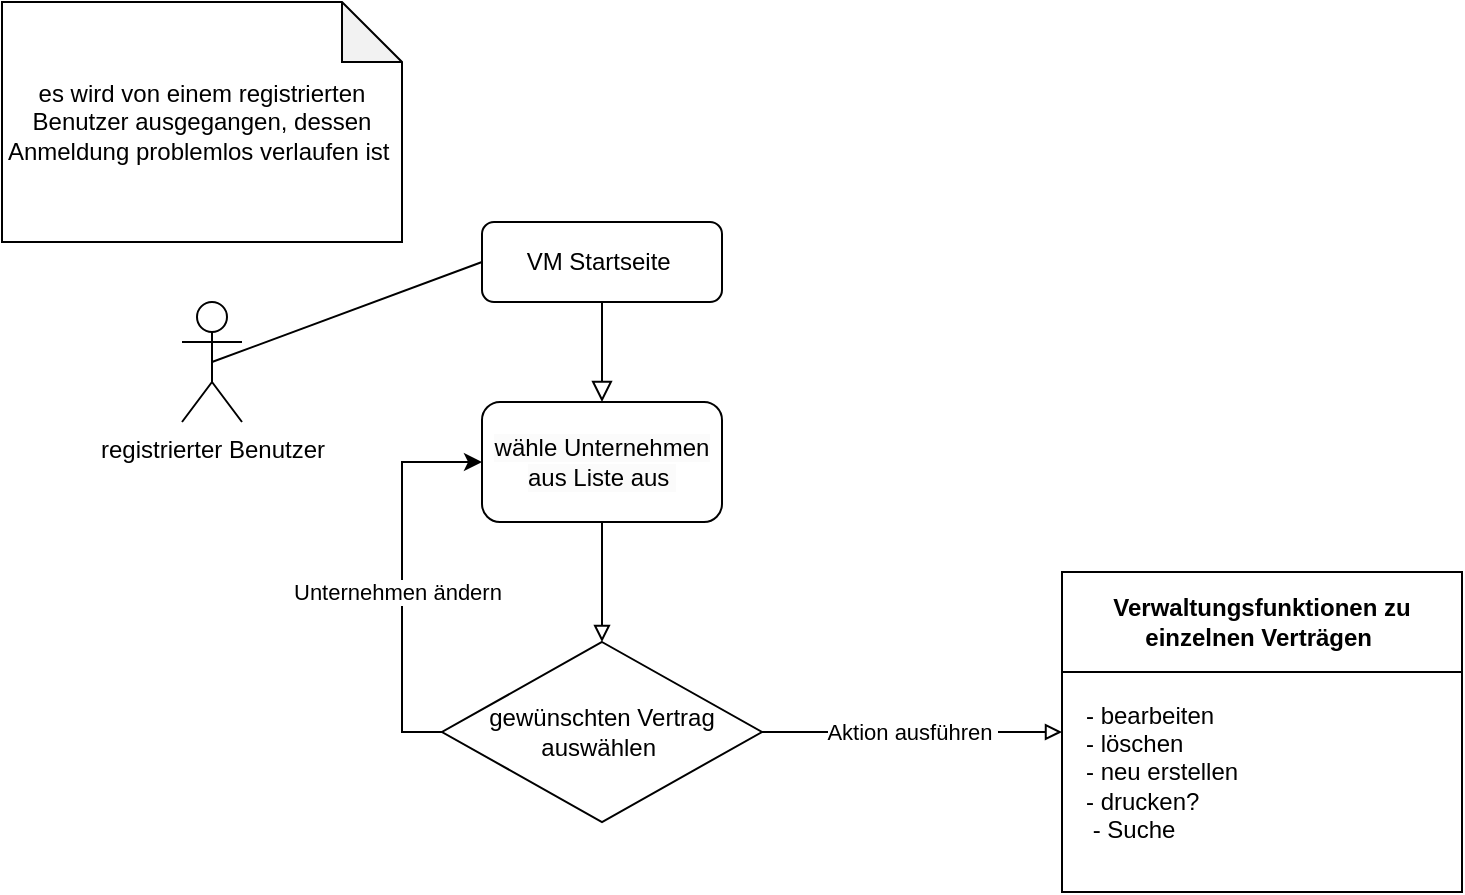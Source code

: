 <mxfile version="24.3.1" type="github">
  <diagram id="C5RBs43oDa-KdzZeNtuy" name="Page-1">
    <mxGraphModel dx="954" dy="652" grid="1" gridSize="10" guides="1" tooltips="1" connect="1" arrows="1" fold="1" page="1" pageScale="1" pageWidth="827" pageHeight="1169" math="0" shadow="0">
      <root>
        <mxCell id="WIyWlLk6GJQsqaUBKTNV-0" />
        <mxCell id="WIyWlLk6GJQsqaUBKTNV-1" parent="WIyWlLk6GJQsqaUBKTNV-0" />
        <mxCell id="WIyWlLk6GJQsqaUBKTNV-2" value="" style="rounded=0;html=1;jettySize=auto;orthogonalLoop=1;fontSize=11;endArrow=block;endFill=0;endSize=8;strokeWidth=1;shadow=0;labelBackgroundColor=none;edgeStyle=orthogonalEdgeStyle;entryX=0.5;entryY=0;entryDx=0;entryDy=0;" parent="WIyWlLk6GJQsqaUBKTNV-1" source="WIyWlLk6GJQsqaUBKTNV-3" target="dbAgIo4c6Hb7sSEYwWGR-1" edge="1">
          <mxGeometry relative="1" as="geometry">
            <mxPoint x="320" y="150" as="targetPoint" />
          </mxGeometry>
        </mxCell>
        <mxCell id="WIyWlLk6GJQsqaUBKTNV-3" value="VM Startseite&amp;nbsp;" style="rounded=1;whiteSpace=wrap;html=1;fontSize=12;glass=0;strokeWidth=1;shadow=0;" parent="WIyWlLk6GJQsqaUBKTNV-1" vertex="1">
          <mxGeometry x="260" y="130" width="120" height="40" as="geometry" />
        </mxCell>
        <mxCell id="dbAgIo4c6Hb7sSEYwWGR-0" value="es wird von einem registrierten Benutzer ausgegangen, dessen Anmeldung problemlos verlaufen ist&amp;nbsp;" style="shape=note;whiteSpace=wrap;html=1;backgroundOutline=1;darkOpacity=0.05;" vertex="1" parent="WIyWlLk6GJQsqaUBKTNV-1">
          <mxGeometry x="20" y="20" width="200" height="120" as="geometry" />
        </mxCell>
        <mxCell id="dbAgIo4c6Hb7sSEYwWGR-3" value="" style="edgeStyle=orthogonalEdgeStyle;rounded=0;orthogonalLoop=1;jettySize=auto;html=1;entryX=0.5;entryY=0;entryDx=0;entryDy=0;endArrow=block;endFill=0;" edge="1" parent="WIyWlLk6GJQsqaUBKTNV-1" source="dbAgIo4c6Hb7sSEYwWGR-1" target="dbAgIo4c6Hb7sSEYwWGR-7">
          <mxGeometry relative="1" as="geometry">
            <mxPoint x="320" y="330" as="targetPoint" />
          </mxGeometry>
        </mxCell>
        <mxCell id="dbAgIo4c6Hb7sSEYwWGR-1" value="&lt;meta charset=&quot;utf-8&quot;&gt;&lt;span style=&quot;color: rgb(0, 0, 0); font-family: Helvetica; font-size: 12px; font-style: normal; font-variant-ligatures: normal; font-variant-caps: normal; font-weight: 400; letter-spacing: normal; orphans: 2; text-align: center; text-indent: 0px; text-transform: none; white-space: normal; widows: 2; word-spacing: 0px; -webkit-text-stroke-width: 0px; background-color: rgb(251, 251, 251); text-decoration-thickness: initial; text-decoration-style: initial; text-decoration-color: initial; display: inline !important; float: none;&quot;&gt;wähle Unternehmen aus Liste aus&amp;nbsp;&lt;/span&gt;" style="rounded=1;whiteSpace=wrap;html=1;" vertex="1" parent="WIyWlLk6GJQsqaUBKTNV-1">
          <mxGeometry x="260" y="220" width="120" height="60" as="geometry" />
        </mxCell>
        <mxCell id="dbAgIo4c6Hb7sSEYwWGR-5" value="registrierter Benutzer" style="shape=umlActor;verticalLabelPosition=bottom;verticalAlign=top;html=1;outlineConnect=0;" vertex="1" parent="WIyWlLk6GJQsqaUBKTNV-1">
          <mxGeometry x="110" y="170" width="30" height="60" as="geometry" />
        </mxCell>
        <mxCell id="dbAgIo4c6Hb7sSEYwWGR-6" value="" style="endArrow=none;html=1;rounded=0;entryX=0;entryY=0.5;entryDx=0;entryDy=0;exitX=0.5;exitY=0.5;exitDx=0;exitDy=0;exitPerimeter=0;" edge="1" parent="WIyWlLk6GJQsqaUBKTNV-1" source="dbAgIo4c6Hb7sSEYwWGR-5" target="WIyWlLk6GJQsqaUBKTNV-3">
          <mxGeometry width="50" height="50" relative="1" as="geometry">
            <mxPoint x="170" y="200" as="sourcePoint" />
            <mxPoint x="220" y="150" as="targetPoint" />
          </mxGeometry>
        </mxCell>
        <mxCell id="dbAgIo4c6Hb7sSEYwWGR-7" value="gewünschten Vertrag auswählen&amp;nbsp;" style="rhombus;whiteSpace=wrap;html=1;" vertex="1" parent="WIyWlLk6GJQsqaUBKTNV-1">
          <mxGeometry x="240" y="340" width="160" height="90" as="geometry" />
        </mxCell>
        <mxCell id="dbAgIo4c6Hb7sSEYwWGR-9" value="" style="endArrow=classic;html=1;rounded=0;exitX=0;exitY=0.5;exitDx=0;exitDy=0;entryX=0;entryY=0.5;entryDx=0;entryDy=0;" edge="1" parent="WIyWlLk6GJQsqaUBKTNV-1" source="dbAgIo4c6Hb7sSEYwWGR-7" target="dbAgIo4c6Hb7sSEYwWGR-1">
          <mxGeometry width="50" height="50" relative="1" as="geometry">
            <mxPoint x="390" y="360" as="sourcePoint" />
            <mxPoint x="440" y="310" as="targetPoint" />
            <Array as="points">
              <mxPoint x="220" y="385" />
              <mxPoint x="220" y="250" />
            </Array>
          </mxGeometry>
        </mxCell>
        <mxCell id="dbAgIo4c6Hb7sSEYwWGR-10" value="Unternehmen ändern&amp;nbsp;" style="edgeLabel;html=1;align=center;verticalAlign=middle;resizable=0;points=[];" vertex="1" connectable="0" parent="dbAgIo4c6Hb7sSEYwWGR-9">
          <mxGeometry x="-0.077" y="1" relative="1" as="geometry">
            <mxPoint as="offset" />
          </mxGeometry>
        </mxCell>
        <mxCell id="dbAgIo4c6Hb7sSEYwWGR-11" value="Verwaltungsfunktionen zu einzelnen Verträgen&amp;nbsp;" style="swimlane;whiteSpace=wrap;html=1;startSize=50;" vertex="1" parent="WIyWlLk6GJQsqaUBKTNV-1">
          <mxGeometry x="550" y="305" width="200" height="160" as="geometry" />
        </mxCell>
        <mxCell id="dbAgIo4c6Hb7sSEYwWGR-12" value="- bearbeiten&amp;nbsp;&lt;div&gt;- löschen&amp;nbsp;&lt;/div&gt;&lt;div&gt;- neu erstellen&lt;/div&gt;&lt;div&gt;- drucken?&amp;nbsp;&lt;/div&gt;&lt;div&gt;&amp;nbsp;- Suche&amp;nbsp;&lt;/div&gt;" style="text;html=1;align=left;verticalAlign=middle;resizable=0;points=[];autosize=1;strokeColor=none;fillColor=none;" vertex="1" parent="dbAgIo4c6Hb7sSEYwWGR-11">
          <mxGeometry x="10" y="55" width="100" height="90" as="geometry" />
        </mxCell>
        <mxCell id="dbAgIo4c6Hb7sSEYwWGR-14" value="Aktion ausführen&amp;nbsp;" style="endArrow=block;html=1;rounded=0;exitX=1;exitY=0.5;exitDx=0;exitDy=0;endFill=0;entryX=0;entryY=0.5;entryDx=0;entryDy=0;" edge="1" parent="WIyWlLk6GJQsqaUBKTNV-1" source="dbAgIo4c6Hb7sSEYwWGR-7" target="dbAgIo4c6Hb7sSEYwWGR-11">
          <mxGeometry width="50" height="50" relative="1" as="geometry">
            <mxPoint x="390" y="370" as="sourcePoint" />
            <mxPoint x="550" y="385" as="targetPoint" />
          </mxGeometry>
        </mxCell>
      </root>
    </mxGraphModel>
  </diagram>
</mxfile>
